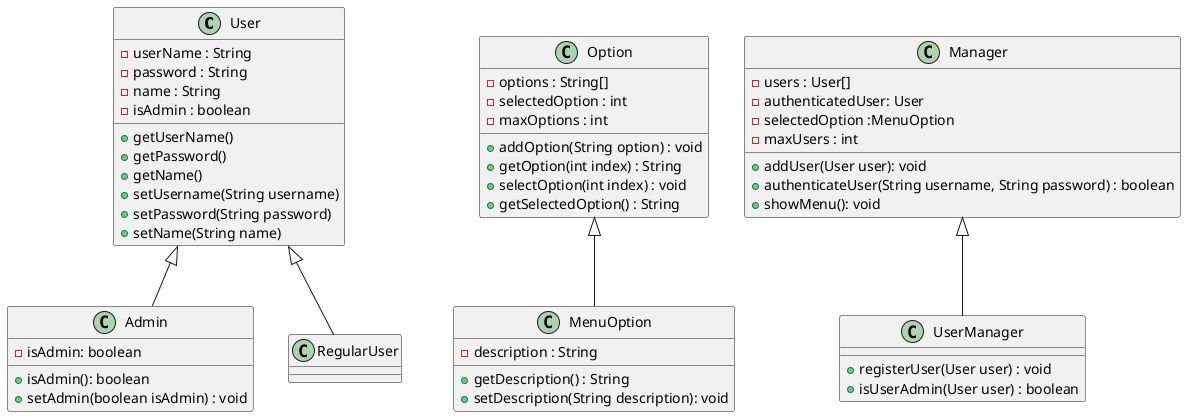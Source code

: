 @startuml
class User{
    - userName : String
    - password : String
    - name : String
    - isAdmin : boolean
    + getUserName()
    + getPassword()
    + getName()
    + setUsername(String username)
    + setPassword(String password)
    + setName(String name)
}

class Admin{
    - isAdmin: boolean
    + isAdmin(): boolean
    + setAdmin(boolean isAdmin) : void
}

class Option{
    - options : String[]
    - selectedOption : int
    - maxOptions : int
    + addOption(String option) : void
    + getOption(int index) : String
    + selectOption(int index) : void
    + getSelectedOption() : String
}

class MenuOption
{
    - description : String
    + getDescription() : String
    + setDescription(String description): void
}

class Manager {
    - users : User[]
    - authenticatedUser: User
    - selectedOption :MenuOption
    - maxUsers : int
    + addUser(User user): void
    + authenticateUser(String username, String password) : boolean
    + showMenu(): void
}

class UserManager {
    + registerUser(User user) : void
    + isUserAdmin(User user) : boolean
}

class RegularUser

User <|-- RegularUser
User <|-- Admin
Option <|-- MenuOption
Manager <|-- UserManager

@enduml